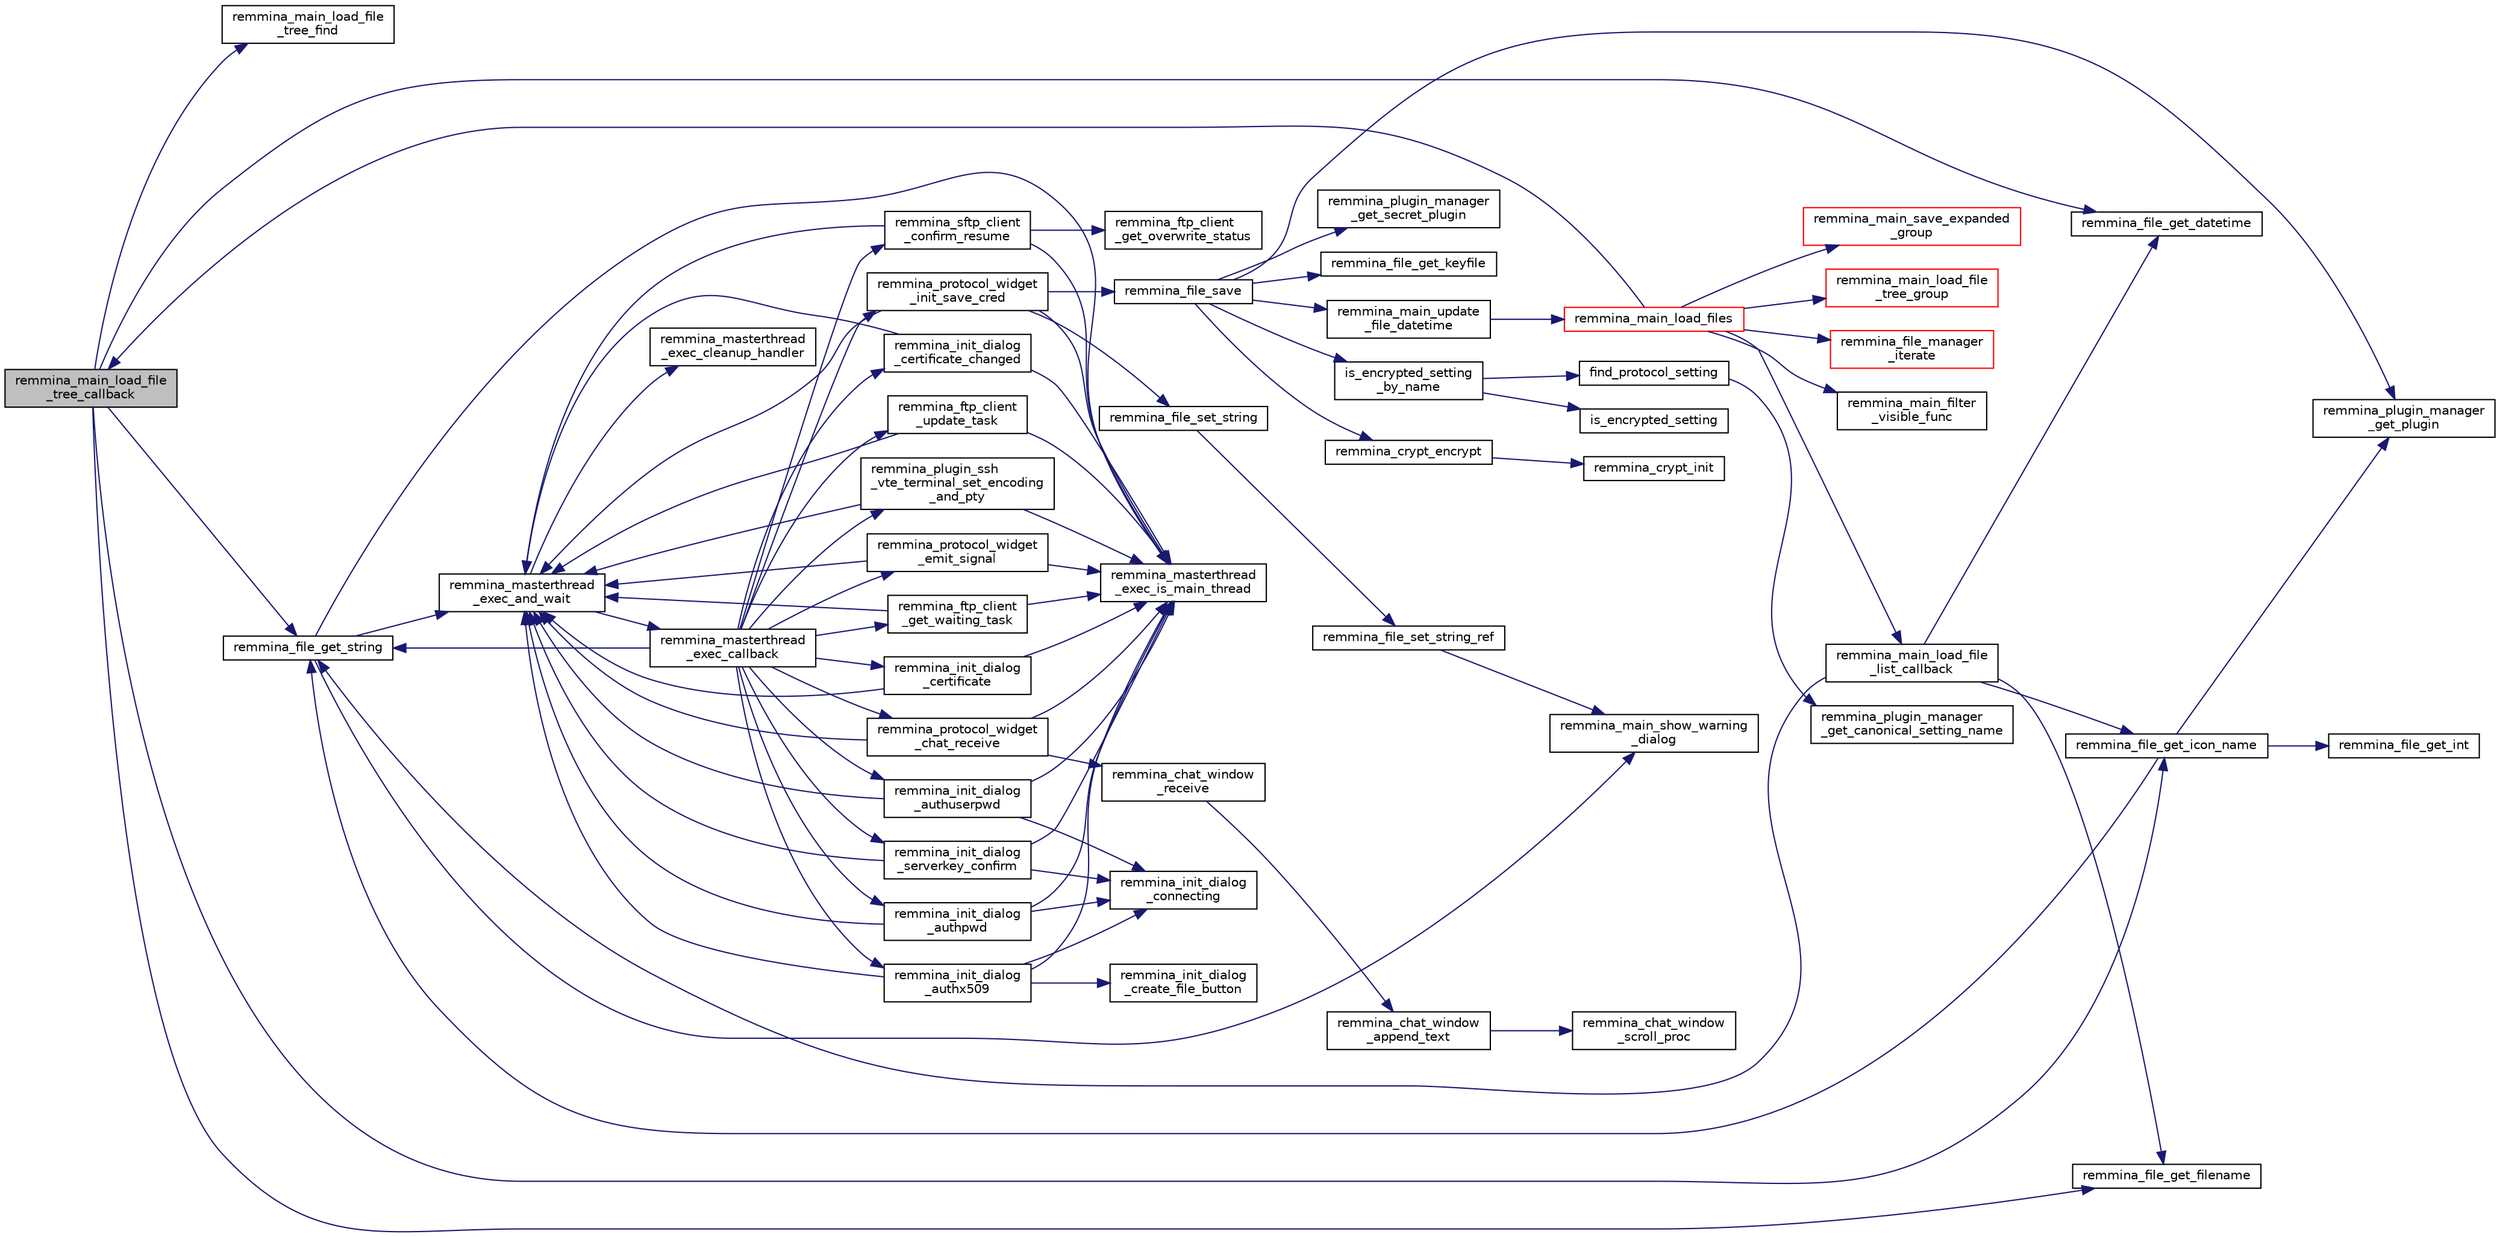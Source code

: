 digraph "remmina_main_load_file_tree_callback"
{
  edge [fontname="Helvetica",fontsize="10",labelfontname="Helvetica",labelfontsize="10"];
  node [fontname="Helvetica",fontsize="10",shape=record];
  rankdir="LR";
  Node1996 [label="remmina_main_load_file\l_tree_callback",height=0.2,width=0.4,color="black", fillcolor="grey75", style="filled", fontcolor="black"];
  Node1996 -> Node1997 [color="midnightblue",fontsize="10",style="solid",fontname="Helvetica"];
  Node1997 [label="remmina_main_load_file\l_tree_find",height=0.2,width=0.4,color="black", fillcolor="white", style="filled",URL="$remmina__main_8c.html#a847424fdb97ffe35d060409d4d738497"];
  Node1996 -> Node1998 [color="midnightblue",fontsize="10",style="solid",fontname="Helvetica"];
  Node1998 [label="remmina_file_get_string",height=0.2,width=0.4,color="black", fillcolor="white", style="filled",URL="$remmina__file_8c.html#a8eb1b213d9d08c6ad13683ce05f4355e"];
  Node1998 -> Node1999 [color="midnightblue",fontsize="10",style="solid",fontname="Helvetica"];
  Node1999 [label="remmina_masterthread\l_exec_is_main_thread",height=0.2,width=0.4,color="black", fillcolor="white", style="filled",URL="$remmina__masterthread__exec_8c.html#a3a52e863a3a3da6da6bb5d36c13b7ff4"];
  Node1998 -> Node2000 [color="midnightblue",fontsize="10",style="solid",fontname="Helvetica"];
  Node2000 [label="remmina_masterthread\l_exec_and_wait",height=0.2,width=0.4,color="black", fillcolor="white", style="filled",URL="$remmina__masterthread__exec_8c.html#a14628c2470cac50e87916a70ea05c97d"];
  Node2000 -> Node2001 [color="midnightblue",fontsize="10",style="solid",fontname="Helvetica"];
  Node2001 [label="remmina_masterthread\l_exec_cleanup_handler",height=0.2,width=0.4,color="black", fillcolor="white", style="filled",URL="$remmina__masterthread__exec_8c.html#a94985f15fd0d27c037824ee90b0ecd3c"];
  Node2000 -> Node2002 [color="midnightblue",fontsize="10",style="solid",fontname="Helvetica"];
  Node2002 [label="remmina_masterthread\l_exec_callback",height=0.2,width=0.4,color="black", fillcolor="white", style="filled",URL="$remmina__masterthread__exec_8c.html#ae5c4d736f1856249c255430e010a179f"];
  Node2002 -> Node2003 [color="midnightblue",fontsize="10",style="solid",fontname="Helvetica"];
  Node2003 [label="remmina_protocol_widget\l_init_save_cred",height=0.2,width=0.4,color="black", fillcolor="white", style="filled",URL="$remmina__protocol__widget_8c.html#a7ac09ee83afa8a1a60cadf56b0ec83a6"];
  Node2003 -> Node1999 [color="midnightblue",fontsize="10",style="solid",fontname="Helvetica"];
  Node2003 -> Node2000 [color="midnightblue",fontsize="10",style="solid",fontname="Helvetica"];
  Node2003 -> Node2004 [color="midnightblue",fontsize="10",style="solid",fontname="Helvetica"];
  Node2004 [label="remmina_file_set_string",height=0.2,width=0.4,color="black", fillcolor="white", style="filled",URL="$remmina__file_8c.html#a85ca1ca2d0bf9ef29e490c6f4527a954"];
  Node2004 -> Node2005 [color="midnightblue",fontsize="10",style="solid",fontname="Helvetica"];
  Node2005 [label="remmina_file_set_string_ref",height=0.2,width=0.4,color="black", fillcolor="white", style="filled",URL="$remmina__file_8c.html#a74951c1067a1a5e1341f5e1c1206dec6"];
  Node2005 -> Node2006 [color="midnightblue",fontsize="10",style="solid",fontname="Helvetica"];
  Node2006 [label="remmina_main_show_warning\l_dialog",height=0.2,width=0.4,color="black", fillcolor="white", style="filled",URL="$remmina__main_8c.html#ad99b9c0bf2fa8c166a8b4a09e06ffdf7"];
  Node2003 -> Node2007 [color="midnightblue",fontsize="10",style="solid",fontname="Helvetica"];
  Node2007 [label="remmina_file_save",height=0.2,width=0.4,color="black", fillcolor="white", style="filled",URL="$remmina__file_8c.html#a8c893a5deec9bc446bd89cc9973416c7"];
  Node2007 -> Node2008 [color="midnightblue",fontsize="10",style="solid",fontname="Helvetica"];
  Node2008 [label="remmina_file_get_keyfile",height=0.2,width=0.4,color="black", fillcolor="white", style="filled",URL="$remmina__file_8c.html#a89ec355adbf6e03ad16d7faf810af46f"];
  Node2007 -> Node2009 [color="midnightblue",fontsize="10",style="solid",fontname="Helvetica"];
  Node2009 [label="remmina_plugin_manager\l_get_plugin",height=0.2,width=0.4,color="black", fillcolor="white", style="filled",URL="$remmina__plugin__manager_8c.html#a3872c8656a8a3d5147bcc603471c1932"];
  Node2007 -> Node2010 [color="midnightblue",fontsize="10",style="solid",fontname="Helvetica"];
  Node2010 [label="remmina_plugin_manager\l_get_secret_plugin",height=0.2,width=0.4,color="black", fillcolor="white", style="filled",URL="$remmina__plugin__manager_8c.html#ad380a98f6624aa8c830015c8b428b7b4"];
  Node2007 -> Node2011 [color="midnightblue",fontsize="10",style="solid",fontname="Helvetica"];
  Node2011 [label="is_encrypted_setting\l_by_name",height=0.2,width=0.4,color="black", fillcolor="white", style="filled",URL="$remmina__file_8c.html#a72580559fa04082418a993fec4c77281"];
  Node2011 -> Node2012 [color="midnightblue",fontsize="10",style="solid",fontname="Helvetica"];
  Node2012 [label="find_protocol_setting",height=0.2,width=0.4,color="black", fillcolor="white", style="filled",URL="$remmina__file_8c.html#acc88ee6f5ba73bf9c3b05ab9368c952f"];
  Node2012 -> Node2013 [color="midnightblue",fontsize="10",style="solid",fontname="Helvetica"];
  Node2013 [label="remmina_plugin_manager\l_get_canonical_setting_name",height=0.2,width=0.4,color="black", fillcolor="white", style="filled",URL="$remmina__plugin__manager_8c.html#af60b8edfa50563ae4c7593efc3deed55"];
  Node2011 -> Node2014 [color="midnightblue",fontsize="10",style="solid",fontname="Helvetica"];
  Node2014 [label="is_encrypted_setting",height=0.2,width=0.4,color="black", fillcolor="white", style="filled",URL="$remmina__file_8c.html#a29920ae737817d3f6c673bacbbf11ca1"];
  Node2007 -> Node2015 [color="midnightblue",fontsize="10",style="solid",fontname="Helvetica"];
  Node2015 [label="remmina_crypt_encrypt",height=0.2,width=0.4,color="black", fillcolor="white", style="filled",URL="$remmina__crypt_8c.html#aa02cf0fed3eb68d6a89815c3ba3bf7b1"];
  Node2015 -> Node2016 [color="midnightblue",fontsize="10",style="solid",fontname="Helvetica"];
  Node2016 [label="remmina_crypt_init",height=0.2,width=0.4,color="black", fillcolor="white", style="filled",URL="$remmina__crypt_8c.html#ae097c169aefdd5d83a57fc1bde511171"];
  Node2007 -> Node2017 [color="midnightblue",fontsize="10",style="solid",fontname="Helvetica"];
  Node2017 [label="remmina_main_update\l_file_datetime",height=0.2,width=0.4,color="black", fillcolor="white", style="filled",URL="$remmina__main_8c.html#a5ae0372dafe41f96a09097c07d1b270a"];
  Node2017 -> Node2018 [color="midnightblue",fontsize="10",style="solid",fontname="Helvetica"];
  Node2018 [label="remmina_main_load_files",height=0.2,width=0.4,color="red", fillcolor="white", style="filled",URL="$remmina__main_8c.html#a3617295e74fa84edbd41dedc601402a7"];
  Node2018 -> Node2019 [color="midnightblue",fontsize="10",style="solid",fontname="Helvetica"];
  Node2019 [label="remmina_main_save_expanded\l_group",height=0.2,width=0.4,color="red", fillcolor="white", style="filled",URL="$remmina__main_8c.html#ad8744dc59ba8072ffdf557b6c94e9f40"];
  Node2018 -> Node2024 [color="midnightblue",fontsize="10",style="solid",fontname="Helvetica"];
  Node2024 [label="remmina_main_load_file\l_tree_group",height=0.2,width=0.4,color="red", fillcolor="white", style="filled",URL="$remmina__main_8c.html#aa46e6b815c241d32a476a29053dbf296"];
  Node2018 -> Node2035 [color="midnightblue",fontsize="10",style="solid",fontname="Helvetica"];
  Node2035 [label="remmina_file_manager\l_iterate",height=0.2,width=0.4,color="red", fillcolor="white", style="filled",URL="$remmina__file__manager_8c.html#a55a717aafc046713380bd2c55f29165a"];
  Node2018 -> Node1996 [color="midnightblue",fontsize="10",style="solid",fontname="Helvetica"];
  Node2018 -> Node2036 [color="midnightblue",fontsize="10",style="solid",fontname="Helvetica"];
  Node2036 [label="remmina_main_load_file\l_list_callback",height=0.2,width=0.4,color="black", fillcolor="white", style="filled",URL="$remmina__main_8c.html#a71f485dba1b11bf8cba129920767b5e6"];
  Node2036 -> Node2037 [color="midnightblue",fontsize="10",style="solid",fontname="Helvetica"];
  Node2037 [label="remmina_file_get_datetime",height=0.2,width=0.4,color="black", fillcolor="white", style="filled",URL="$remmina__file_8c.html#a96abbfdc183d1e82fdffd6445d611ffe",tooltip="Return the string date of the last time a file has been modified. "];
  Node2036 -> Node2038 [color="midnightblue",fontsize="10",style="solid",fontname="Helvetica"];
  Node2038 [label="remmina_file_get_icon_name",height=0.2,width=0.4,color="black", fillcolor="white", style="filled",URL="$remmina__file_8c.html#a2feb8e9e32f3ff4e2fac836e67a77331"];
  Node2038 -> Node2009 [color="midnightblue",fontsize="10",style="solid",fontname="Helvetica"];
  Node2038 -> Node1998 [color="midnightblue",fontsize="10",style="solid",fontname="Helvetica"];
  Node2038 -> Node2039 [color="midnightblue",fontsize="10",style="solid",fontname="Helvetica"];
  Node2039 [label="remmina_file_get_int",height=0.2,width=0.4,color="black", fillcolor="white", style="filled",URL="$remmina__file_8c.html#a4884356c195dcfb4ceacf641a1e74e66"];
  Node2036 -> Node1998 [color="midnightblue",fontsize="10",style="solid",fontname="Helvetica"];
  Node2036 -> Node2040 [color="midnightblue",fontsize="10",style="solid",fontname="Helvetica"];
  Node2040 [label="remmina_file_get_filename",height=0.2,width=0.4,color="black", fillcolor="white", style="filled",URL="$remmina__file_8c.html#ad1e4f3a0f64cd98e301044b6c38a1f1d"];
  Node2018 -> Node2041 [color="midnightblue",fontsize="10",style="solid",fontname="Helvetica"];
  Node2041 [label="remmina_main_filter\l_visible_func",height=0.2,width=0.4,color="black", fillcolor="white", style="filled",URL="$remmina__main_8c.html#ab0d22f0e3571eb80886acb0c68005800"];
  Node2002 -> Node2048 [color="midnightblue",fontsize="10",style="solid",fontname="Helvetica"];
  Node2048 [label="remmina_protocol_widget\l_chat_receive",height=0.2,width=0.4,color="black", fillcolor="white", style="filled",URL="$remmina__protocol__widget_8c.html#ae2522242b3f39ee84ee8cf75170de0c0"];
  Node2048 -> Node1999 [color="midnightblue",fontsize="10",style="solid",fontname="Helvetica"];
  Node2048 -> Node2000 [color="midnightblue",fontsize="10",style="solid",fontname="Helvetica"];
  Node2048 -> Node2049 [color="midnightblue",fontsize="10",style="solid",fontname="Helvetica"];
  Node2049 [label="remmina_chat_window\l_receive",height=0.2,width=0.4,color="black", fillcolor="white", style="filled",URL="$remmina__chat__window_8c.html#a45724aed5474dd741563ffbf89237022"];
  Node2049 -> Node2050 [color="midnightblue",fontsize="10",style="solid",fontname="Helvetica"];
  Node2050 [label="remmina_chat_window\l_append_text",height=0.2,width=0.4,color="black", fillcolor="white", style="filled",URL="$remmina__chat__window_8c.html#adfffc86df4856aabe2593de07742985f"];
  Node2050 -> Node2051 [color="midnightblue",fontsize="10",style="solid",fontname="Helvetica"];
  Node2051 [label="remmina_chat_window\l_scroll_proc",height=0.2,width=0.4,color="black", fillcolor="white", style="filled",URL="$remmina__chat__window_8c.html#a2a4bc3ded8ebf89c8f60d9b565fe2d70"];
  Node2002 -> Node1998 [color="midnightblue",fontsize="10",style="solid",fontname="Helvetica"];
  Node2002 -> Node2052 [color="midnightblue",fontsize="10",style="solid",fontname="Helvetica"];
  Node2052 [label="remmina_init_dialog\l_serverkey_confirm",height=0.2,width=0.4,color="black", fillcolor="white", style="filled",URL="$remmina__init__dialog_8c.html#a11fba22fe5f7f85985e01b499a52e534"];
  Node2052 -> Node1999 [color="midnightblue",fontsize="10",style="solid",fontname="Helvetica"];
  Node2052 -> Node2000 [color="midnightblue",fontsize="10",style="solid",fontname="Helvetica"];
  Node2052 -> Node2053 [color="midnightblue",fontsize="10",style="solid",fontname="Helvetica"];
  Node2053 [label="remmina_init_dialog\l_connecting",height=0.2,width=0.4,color="black", fillcolor="white", style="filled",URL="$remmina__init__dialog_8c.html#a7602c5b714e02a10506977dd983e7446"];
  Node2002 -> Node2054 [color="midnightblue",fontsize="10",style="solid",fontname="Helvetica"];
  Node2054 [label="remmina_init_dialog\l_authpwd",height=0.2,width=0.4,color="black", fillcolor="white", style="filled",URL="$remmina__init__dialog_8c.html#a755fc90b41b65cd6106915ab501433fa"];
  Node2054 -> Node1999 [color="midnightblue",fontsize="10",style="solid",fontname="Helvetica"];
  Node2054 -> Node2000 [color="midnightblue",fontsize="10",style="solid",fontname="Helvetica"];
  Node2054 -> Node2053 [color="midnightblue",fontsize="10",style="solid",fontname="Helvetica"];
  Node2002 -> Node2055 [color="midnightblue",fontsize="10",style="solid",fontname="Helvetica"];
  Node2055 [label="remmina_init_dialog\l_authuserpwd",height=0.2,width=0.4,color="black", fillcolor="white", style="filled",URL="$remmina__init__dialog_8c.html#ad941f2348cd1752fc9d58c263690726c"];
  Node2055 -> Node1999 [color="midnightblue",fontsize="10",style="solid",fontname="Helvetica"];
  Node2055 -> Node2000 [color="midnightblue",fontsize="10",style="solid",fontname="Helvetica"];
  Node2055 -> Node2053 [color="midnightblue",fontsize="10",style="solid",fontname="Helvetica"];
  Node2002 -> Node2056 [color="midnightblue",fontsize="10",style="solid",fontname="Helvetica"];
  Node2056 [label="remmina_init_dialog\l_certificate",height=0.2,width=0.4,color="black", fillcolor="white", style="filled",URL="$remmina__init__dialog_8c.html#abd47233840e1eefc1d511bc4e153b98b"];
  Node2056 -> Node1999 [color="midnightblue",fontsize="10",style="solid",fontname="Helvetica"];
  Node2056 -> Node2000 [color="midnightblue",fontsize="10",style="solid",fontname="Helvetica"];
  Node2002 -> Node2057 [color="midnightblue",fontsize="10",style="solid",fontname="Helvetica"];
  Node2057 [label="remmina_init_dialog\l_certificate_changed",height=0.2,width=0.4,color="black", fillcolor="white", style="filled",URL="$remmina__init__dialog_8c.html#a07e0824fe19e8169d076878aca502fc8"];
  Node2057 -> Node1999 [color="midnightblue",fontsize="10",style="solid",fontname="Helvetica"];
  Node2057 -> Node2000 [color="midnightblue",fontsize="10",style="solid",fontname="Helvetica"];
  Node2002 -> Node2058 [color="midnightblue",fontsize="10",style="solid",fontname="Helvetica"];
  Node2058 [label="remmina_init_dialog\l_authx509",height=0.2,width=0.4,color="black", fillcolor="white", style="filled",URL="$remmina__init__dialog_8c.html#a022dc4f1c87b00dac294837358394ddf"];
  Node2058 -> Node1999 [color="midnightblue",fontsize="10",style="solid",fontname="Helvetica"];
  Node2058 -> Node2000 [color="midnightblue",fontsize="10",style="solid",fontname="Helvetica"];
  Node2058 -> Node2059 [color="midnightblue",fontsize="10",style="solid",fontname="Helvetica"];
  Node2059 [label="remmina_init_dialog\l_create_file_button",height=0.2,width=0.4,color="black", fillcolor="white", style="filled",URL="$remmina__init__dialog_8c.html#ad583daf796f4a3c43dbcce49ebcf240f"];
  Node2058 -> Node2053 [color="midnightblue",fontsize="10",style="solid",fontname="Helvetica"];
  Node2002 -> Node2060 [color="midnightblue",fontsize="10",style="solid",fontname="Helvetica"];
  Node2060 [label="remmina_ftp_client\l_update_task",height=0.2,width=0.4,color="black", fillcolor="white", style="filled",URL="$remmina__ftp__client_8c.html#ad96358f40ab056c91f796ddda886a1dd"];
  Node2060 -> Node1999 [color="midnightblue",fontsize="10",style="solid",fontname="Helvetica"];
  Node2060 -> Node2000 [color="midnightblue",fontsize="10",style="solid",fontname="Helvetica"];
  Node2002 -> Node2061 [color="midnightblue",fontsize="10",style="solid",fontname="Helvetica"];
  Node2061 [label="remmina_ftp_client\l_get_waiting_task",height=0.2,width=0.4,color="black", fillcolor="white", style="filled",URL="$remmina__ftp__client_8c.html#a33e4993b60c36eae89a6a0a943d28141"];
  Node2061 -> Node1999 [color="midnightblue",fontsize="10",style="solid",fontname="Helvetica"];
  Node2061 -> Node2000 [color="midnightblue",fontsize="10",style="solid",fontname="Helvetica"];
  Node2002 -> Node2062 [color="midnightblue",fontsize="10",style="solid",fontname="Helvetica"];
  Node2062 [label="remmina_protocol_widget\l_emit_signal",height=0.2,width=0.4,color="black", fillcolor="white", style="filled",URL="$remmina__protocol__widget_8c.html#ac3e5a7f14aef4adb2e57d35e9c180b3b"];
  Node2062 -> Node1999 [color="midnightblue",fontsize="10",style="solid",fontname="Helvetica"];
  Node2062 -> Node2000 [color="midnightblue",fontsize="10",style="solid",fontname="Helvetica"];
  Node2002 -> Node2063 [color="midnightblue",fontsize="10",style="solid",fontname="Helvetica"];
  Node2063 [label="remmina_sftp_client\l_confirm_resume",height=0.2,width=0.4,color="black", fillcolor="white", style="filled",URL="$remmina__sftp__client_8c.html#a138904893cb9c7f6535b8dfc7ba17e33"];
  Node2063 -> Node2064 [color="midnightblue",fontsize="10",style="solid",fontname="Helvetica"];
  Node2064 [label="remmina_ftp_client\l_get_overwrite_status",height=0.2,width=0.4,color="black", fillcolor="white", style="filled",URL="$remmina__ftp__client_8c.html#a20d0575c04eb24553aeba7d0316e7a2e"];
  Node2063 -> Node1999 [color="midnightblue",fontsize="10",style="solid",fontname="Helvetica"];
  Node2063 -> Node2000 [color="midnightblue",fontsize="10",style="solid",fontname="Helvetica"];
  Node2002 -> Node2065 [color="midnightblue",fontsize="10",style="solid",fontname="Helvetica"];
  Node2065 [label="remmina_plugin_ssh\l_vte_terminal_set_encoding\l_and_pty",height=0.2,width=0.4,color="black", fillcolor="white", style="filled",URL="$remmina__ssh__plugin_8c.html#adc8e3776e67abca9ab913bc33172e4ce"];
  Node2065 -> Node1999 [color="midnightblue",fontsize="10",style="solid",fontname="Helvetica"];
  Node2065 -> Node2000 [color="midnightblue",fontsize="10",style="solid",fontname="Helvetica"];
  Node1998 -> Node2006 [color="midnightblue",fontsize="10",style="solid",fontname="Helvetica"];
  Node1996 -> Node2037 [color="midnightblue",fontsize="10",style="solid",fontname="Helvetica"];
  Node1996 -> Node2038 [color="midnightblue",fontsize="10",style="solid",fontname="Helvetica"];
  Node1996 -> Node2040 [color="midnightblue",fontsize="10",style="solid",fontname="Helvetica"];
}
